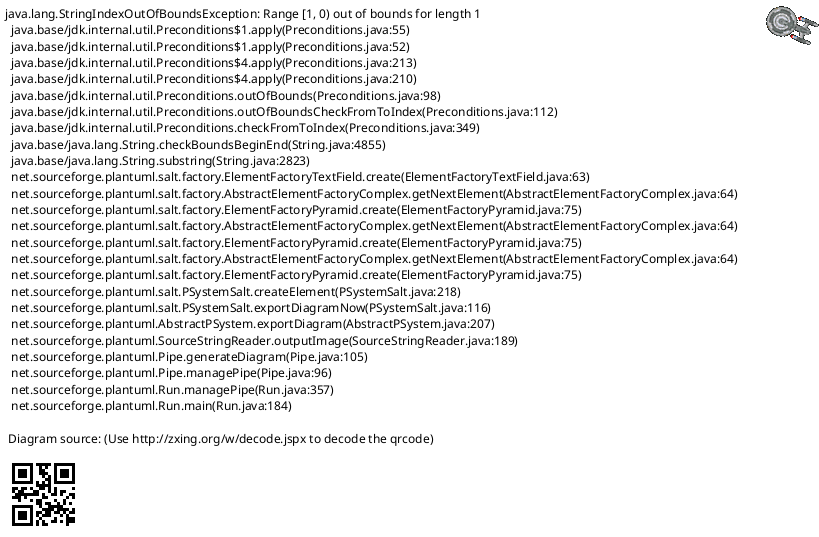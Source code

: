 @startsalt
{
  {+
    [File]^[
      "New Circuit"{ "qubitsInput:3" "stepsInput:5" }
      "Open"
      "Save"
      "Exit"
    ]
    [Settings]^[
      "Language"^["English""中文"]
      "Appearance"
      "Colors"^["Red""Blue""Green"]
    ]
    [Help]^[
      "Readme"
      "About"{ "Author:Paulo Sousa" }
    ]
  }

  {+
    {^"Quantum Gates"
      [Single Qubit]^[ [I][X][Y][Z][H][S][T][U] ]
      [Multi Qubit]^[ [CX][SWAP][CU][CCX] ]
      [Operations]^[ [BARRIER] ]
    }

    {^"Circuit Grid"
      "|0> ───■─────┼─────┼─────┼─────"
      "|0> ───┼──■──┼─────┼─────┼─────"
      "|0> ───┼──┼──■─────┼─────┼─────"
      "Steps:0/5"
    }

    {^"Controls"
      [New Circuit][Step][Reset]
    }
  }

  {+
    "Tensor Product:|0...0>"
    "Messages:Status:Ready"
  }
}
@endsalt